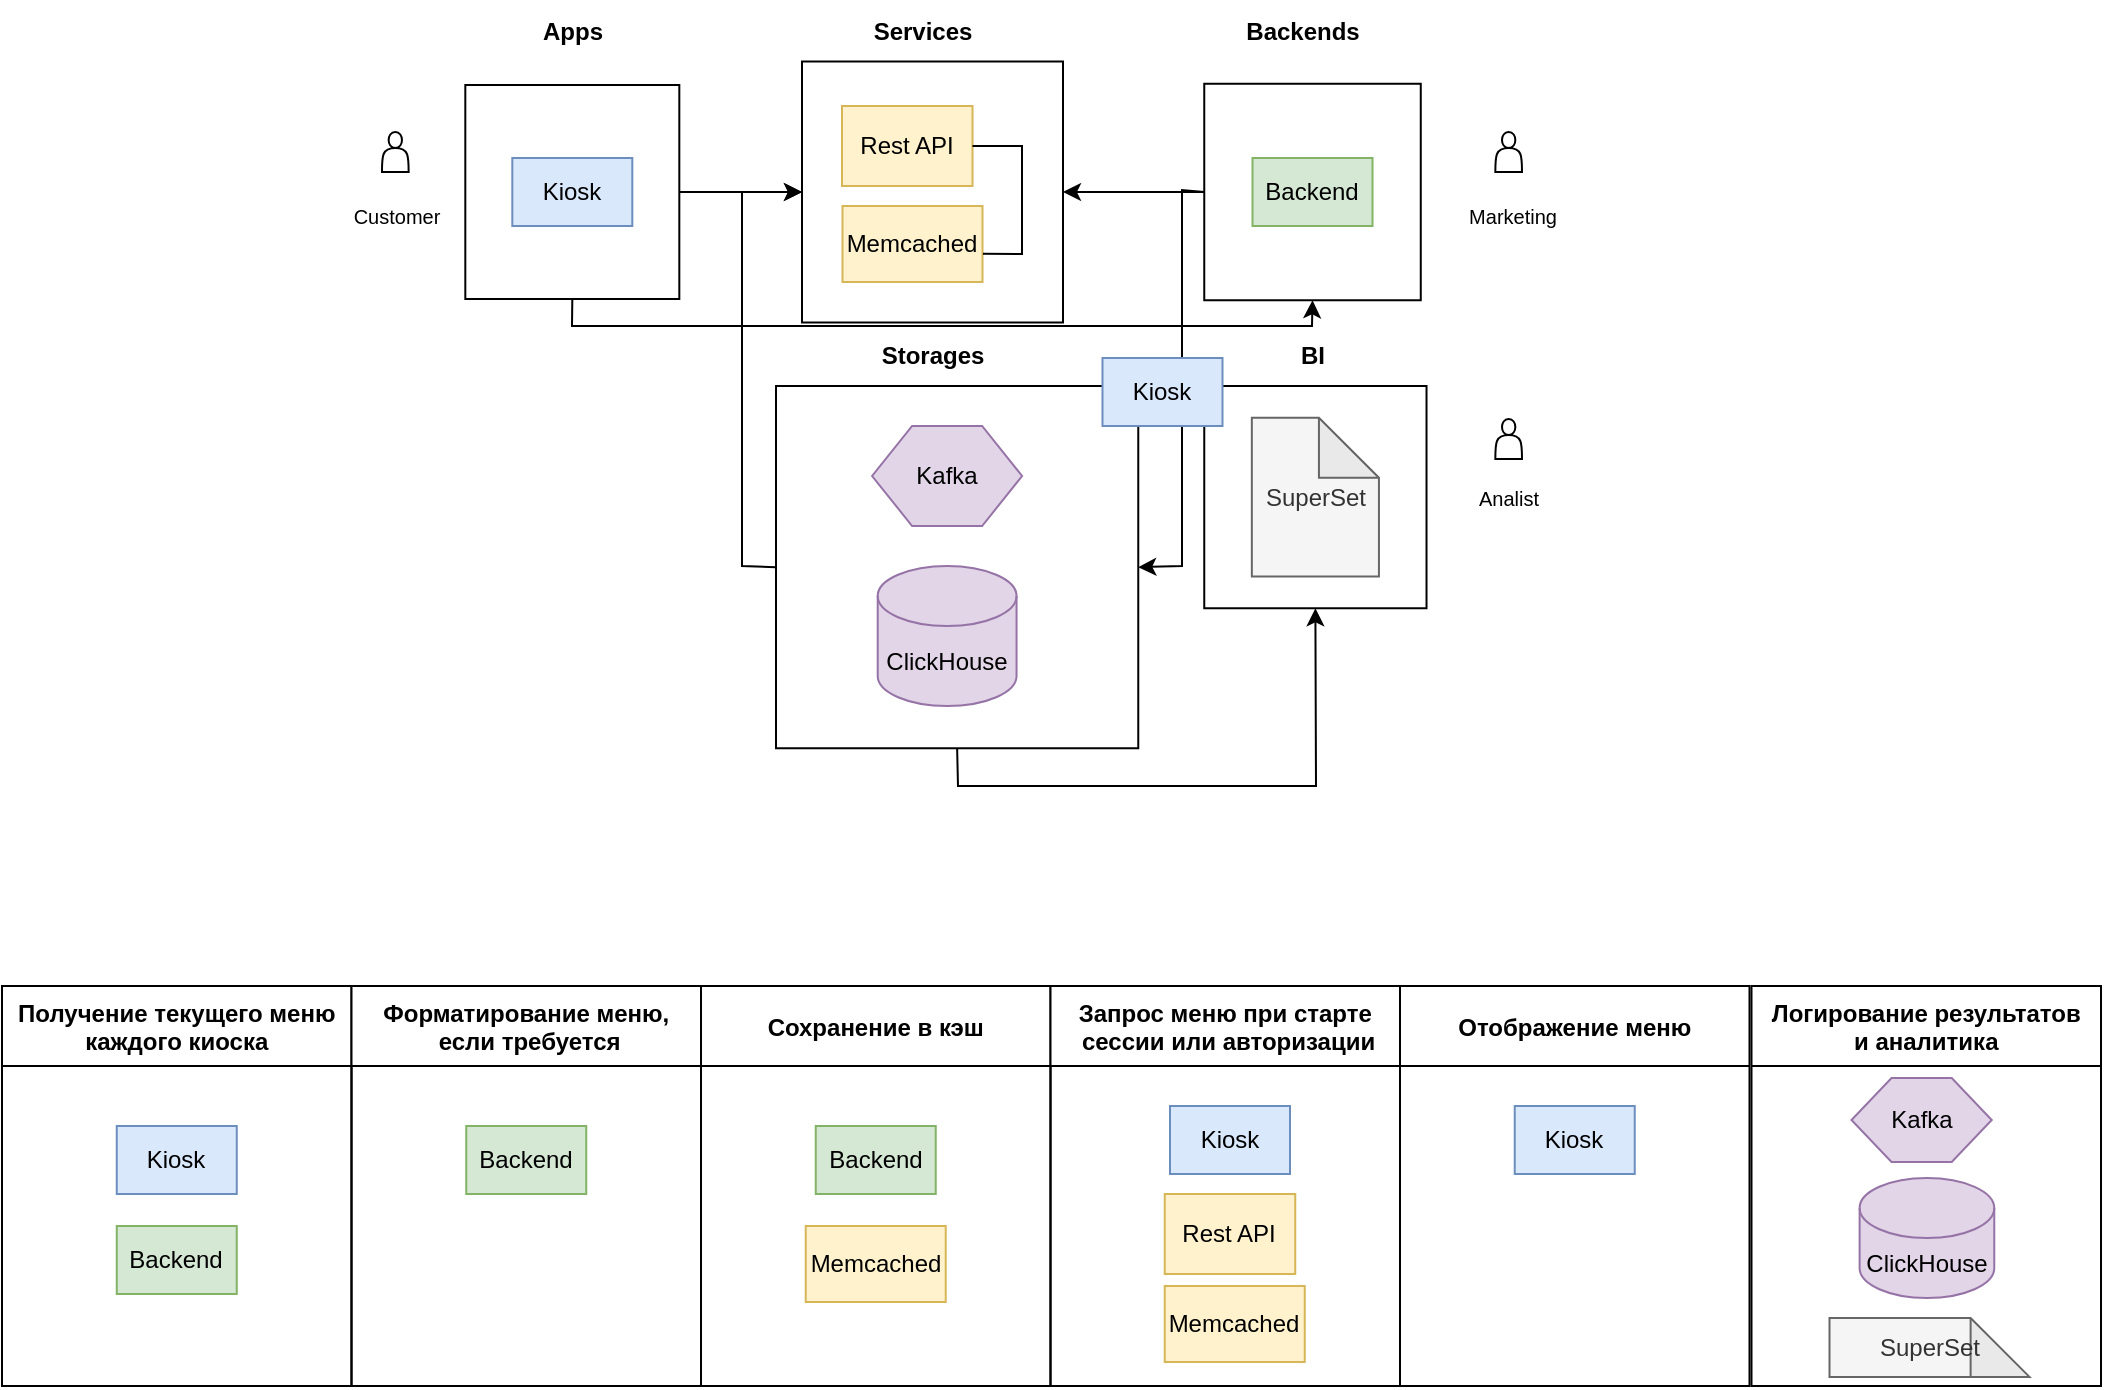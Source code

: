 <mxfile version="22.0.8" type="github">
  <diagram name="Страница — 1" id="uuPunn66r2rukF14f9i6">
    <mxGraphModel dx="2022" dy="632" grid="1" gridSize="10" guides="1" tooltips="1" connect="1" arrows="1" fold="1" page="1" pageScale="1" pageWidth="827" pageHeight="1169" math="0" shadow="0">
      <root>
        <mxCell id="0" />
        <mxCell id="1" parent="0" />
        <mxCell id="czhev17gwFyfPBeKOFzl-35" value="" style="whiteSpace=wrap;html=1;aspect=fixed;fillColor=none;" vertex="1" parent="1">
          <mxGeometry x="237" y="260" width="181.13" height="181.13" as="geometry" />
        </mxCell>
        <mxCell id="czhev17gwFyfPBeKOFzl-47" value="" style="whiteSpace=wrap;html=1;aspect=fixed;fillColor=none;" vertex="1" parent="1">
          <mxGeometry x="451.13" y="260" width="111.13" height="111.13" as="geometry" />
        </mxCell>
        <mxCell id="czhev17gwFyfPBeKOFzl-18" value="" style="whiteSpace=wrap;html=1;aspect=fixed;fillColor=none;" vertex="1" parent="1">
          <mxGeometry x="250" y="97.75" width="130.5" height="130.5" as="geometry" />
        </mxCell>
        <mxCell id="czhev17gwFyfPBeKOFzl-29" style="edgeStyle=orthogonalEdgeStyle;rounded=0;orthogonalLoop=1;jettySize=auto;html=1;entryX=0;entryY=0.5;entryDx=0;entryDy=0;" edge="1" parent="1" source="czhev17gwFyfPBeKOFzl-17" target="czhev17gwFyfPBeKOFzl-18">
          <mxGeometry relative="1" as="geometry" />
        </mxCell>
        <mxCell id="czhev17gwFyfPBeKOFzl-17" value="" style="whiteSpace=wrap;html=1;aspect=fixed;fillColor=none;" vertex="1" parent="1">
          <mxGeometry x="81.66" y="109.5" width="107" height="107" as="geometry" />
        </mxCell>
        <mxCell id="2" value="Kiosk" style="whiteSpace=wrap;strokeWidth=1;fillColor=#dae8fc;strokeColor=#6c8ebf;" parent="1" vertex="1">
          <mxGeometry x="105.16" y="146" width="60" height="34" as="geometry" />
        </mxCell>
        <mxCell id="czhev17gwFyfPBeKOFzl-12" value="Rest API" style="rounded=0;whiteSpace=wrap;html=1;fillColor=#fff2cc;strokeColor=#d6b656;" vertex="1" parent="1">
          <mxGeometry x="270" y="120" width="65.25" height="40" as="geometry" />
        </mxCell>
        <mxCell id="czhev17gwFyfPBeKOFzl-14" value="Memcached" style="rounded=0;whiteSpace=wrap;html=1;fillColor=#fff2cc;strokeColor=#d6b656;" vertex="1" parent="1">
          <mxGeometry x="270.25" y="170" width="70" height="38" as="geometry" />
        </mxCell>
        <mxCell id="czhev17gwFyfPBeKOFzl-16" value="&lt;font style=&quot;font-size: 10px;&quot;&gt;Customer&lt;/font&gt;" style="text;html=1;align=center;verticalAlign=middle;resizable=0;points=[];autosize=1;strokeColor=none;fillColor=none;" vertex="1" parent="1">
          <mxGeometry x="11.66" y="160" width="70" height="30" as="geometry" />
        </mxCell>
        <mxCell id="czhev17gwFyfPBeKOFzl-19" value="" style="shape=actor;whiteSpace=wrap;html=1;" vertex="1" parent="1">
          <mxGeometry x="39.99" y="133" width="13.33" height="20" as="geometry" />
        </mxCell>
        <mxCell id="czhev17gwFyfPBeKOFzl-30" value="" style="endArrow=none;html=1;rounded=0;exitX=1.003;exitY=0.628;exitDx=0;exitDy=0;exitPerimeter=0;" edge="1" parent="1" source="czhev17gwFyfPBeKOFzl-14" target="czhev17gwFyfPBeKOFzl-12">
          <mxGeometry width="50" height="50" relative="1" as="geometry">
            <mxPoint x="380" y="240" as="sourcePoint" />
            <mxPoint x="430" y="190" as="targetPoint" />
            <Array as="points">
              <mxPoint x="360" y="194" />
              <mxPoint x="360" y="140" />
            </Array>
          </mxGeometry>
        </mxCell>
        <mxCell id="czhev17gwFyfPBeKOFzl-34" value="" style="edgeStyle=orthogonalEdgeStyle;rounded=0;orthogonalLoop=1;jettySize=auto;html=1;entryX=1;entryY=0.5;entryDx=0;entryDy=0;" edge="1" parent="1" source="czhev17gwFyfPBeKOFzl-31" target="czhev17gwFyfPBeKOFzl-18">
          <mxGeometry relative="1" as="geometry" />
        </mxCell>
        <mxCell id="czhev17gwFyfPBeKOFzl-31" value="" style="whiteSpace=wrap;html=1;aspect=fixed;fillColor=none;" vertex="1" parent="1">
          <mxGeometry x="451.13" y="108.88" width="108.25" height="108.25" as="geometry" />
        </mxCell>
        <mxCell id="czhev17gwFyfPBeKOFzl-32" value="Backend" style="whiteSpace=wrap;strokeWidth=1;fillColor=#d5e8d4;strokeColor=#82b366;" vertex="1" parent="1">
          <mxGeometry x="475.25" y="146" width="60" height="34" as="geometry" />
        </mxCell>
        <mxCell id="czhev17gwFyfPBeKOFzl-33" value="&lt;span style=&quot;font-size: 10px;&quot;&gt;Marketing&lt;/span&gt;" style="text;html=1;align=center;verticalAlign=middle;resizable=0;points=[];autosize=1;strokeColor=none;fillColor=none;" vertex="1" parent="1">
          <mxGeometry x="570" y="160" width="70" height="30" as="geometry" />
        </mxCell>
        <mxCell id="czhev17gwFyfPBeKOFzl-36" value="Apps" style="text;html=1;align=center;verticalAlign=middle;resizable=0;points=[];autosize=1;strokeColor=none;fillColor=none;fontStyle=1" vertex="1" parent="1">
          <mxGeometry x="110.16" y="67.75" width="50" height="30" as="geometry" />
        </mxCell>
        <mxCell id="czhev17gwFyfPBeKOFzl-37" value="Services" style="text;html=1;align=center;verticalAlign=middle;resizable=0;points=[];autosize=1;strokeColor=none;fillColor=none;fontStyle=1" vertex="1" parent="1">
          <mxGeometry x="275.25" y="67.75" width="70" height="30" as="geometry" />
        </mxCell>
        <mxCell id="czhev17gwFyfPBeKOFzl-38" value="Backends" style="text;html=1;align=center;verticalAlign=middle;resizable=0;points=[];autosize=1;strokeColor=none;fillColor=none;fontStyle=1" vertex="1" parent="1">
          <mxGeometry x="460.25" y="67.75" width="80" height="30" as="geometry" />
        </mxCell>
        <mxCell id="czhev17gwFyfPBeKOFzl-39" value="Storages" style="text;html=1;align=center;verticalAlign=middle;resizable=0;points=[];autosize=1;strokeColor=none;fillColor=none;fontStyle=1" vertex="1" parent="1">
          <mxGeometry x="280.25" y="230" width="70" height="30" as="geometry" />
        </mxCell>
        <mxCell id="czhev17gwFyfPBeKOFzl-42" value="ClickHouse" style="shape=cylinder3;whiteSpace=wrap;html=1;boundedLbl=1;backgroundOutline=1;size=15;fillColor=#e1d5e7;strokeColor=#9673a6;" vertex="1" parent="1">
          <mxGeometry x="287.85" y="350" width="69.43" height="70" as="geometry" />
        </mxCell>
        <mxCell id="czhev17gwFyfPBeKOFzl-43" value="Kafka" style="shape=hexagon;perimeter=hexagonPerimeter2;whiteSpace=wrap;html=1;fixedSize=1;fillColor=#e1d5e7;strokeColor=#9673a6;" vertex="1" parent="1">
          <mxGeometry x="285.06" y="280" width="75" height="50" as="geometry" />
        </mxCell>
        <mxCell id="czhev17gwFyfPBeKOFzl-44" value="" style="endArrow=classic;html=1;rounded=0;exitX=0;exitY=0.5;exitDx=0;exitDy=0;entryX=1;entryY=0.5;entryDx=0;entryDy=0;" edge="1" parent="1" source="czhev17gwFyfPBeKOFzl-31" target="czhev17gwFyfPBeKOFzl-35">
          <mxGeometry width="50" height="50" relative="1" as="geometry">
            <mxPoint x="380" y="320" as="sourcePoint" />
            <mxPoint x="430" y="270" as="targetPoint" />
            <Array as="points">
              <mxPoint x="440" y="162" />
              <mxPoint x="440" y="350" />
            </Array>
          </mxGeometry>
        </mxCell>
        <mxCell id="czhev17gwFyfPBeKOFzl-45" value="" style="endArrow=classic;html=1;rounded=0;exitX=0;exitY=0.5;exitDx=0;exitDy=0;entryX=0;entryY=0.5;entryDx=0;entryDy=0;" edge="1" parent="1" source="czhev17gwFyfPBeKOFzl-35" target="czhev17gwFyfPBeKOFzl-18">
          <mxGeometry width="50" height="50" relative="1" as="geometry">
            <mxPoint x="380" y="320" as="sourcePoint" />
            <mxPoint x="430" y="270" as="targetPoint" />
            <Array as="points">
              <mxPoint x="220" y="350" />
              <mxPoint x="220" y="163" />
            </Array>
          </mxGeometry>
        </mxCell>
        <mxCell id="czhev17gwFyfPBeKOFzl-48" value="BI" style="text;html=1;align=center;verticalAlign=middle;resizable=0;points=[];autosize=1;strokeColor=none;fillColor=none;fontStyle=1" vertex="1" parent="1">
          <mxGeometry x="485.25" y="230" width="40" height="30" as="geometry" />
        </mxCell>
        <mxCell id="czhev17gwFyfPBeKOFzl-51" value="SuperSet" style="shape=note;whiteSpace=wrap;html=1;backgroundOutline=1;darkOpacity=0.05;fillColor=#f5f5f5;fontColor=#333333;strokeColor=#666666;" vertex="1" parent="1">
          <mxGeometry x="474.92" y="275.84" width="63.55" height="79.44" as="geometry" />
        </mxCell>
        <mxCell id="czhev17gwFyfPBeKOFzl-52" value="" style="shape=actor;whiteSpace=wrap;html=1;" vertex="1" parent="1">
          <mxGeometry x="596.67" y="133" width="13.33" height="20" as="geometry" />
        </mxCell>
        <mxCell id="czhev17gwFyfPBeKOFzl-55" value="" style="endArrow=classic;html=1;rounded=0;exitX=0.5;exitY=1;exitDx=0;exitDy=0;entryX=0.5;entryY=1;entryDx=0;entryDy=0;" edge="1" parent="1" source="czhev17gwFyfPBeKOFzl-35" target="czhev17gwFyfPBeKOFzl-47">
          <mxGeometry width="50" height="50" relative="1" as="geometry">
            <mxPoint x="401.13" y="510" as="sourcePoint" />
            <mxPoint x="451.13" y="460" as="targetPoint" />
            <Array as="points">
              <mxPoint x="328" y="460" />
              <mxPoint x="507" y="460" />
            </Array>
          </mxGeometry>
        </mxCell>
        <mxCell id="czhev17gwFyfPBeKOFzl-56" value="" style="shape=actor;whiteSpace=wrap;html=1;" vertex="1" parent="1">
          <mxGeometry x="596.67" y="276.5" width="13.33" height="20" as="geometry" />
        </mxCell>
        <mxCell id="czhev17gwFyfPBeKOFzl-57" value="&lt;span style=&quot;font-size: 10px;&quot;&gt;Analist&lt;/span&gt;" style="text;html=1;align=center;verticalAlign=middle;resizable=0;points=[];autosize=1;strokeColor=none;fillColor=none;" vertex="1" parent="1">
          <mxGeometry x="578.34" y="300.56" width="50" height="30" as="geometry" />
        </mxCell>
        <mxCell id="czhev17gwFyfPBeKOFzl-58" value="Получение текущего меню &#xa;каждого киоска" style="swimlane;startSize=40;" vertex="1" parent="1">
          <mxGeometry x="-150" y="560" width="174.75" height="200" as="geometry" />
        </mxCell>
        <mxCell id="czhev17gwFyfPBeKOFzl-66" value="Kiosk" style="whiteSpace=wrap;strokeWidth=1;fillColor=#dae8fc;strokeColor=#6c8ebf;" vertex="1" parent="czhev17gwFyfPBeKOFzl-58">
          <mxGeometry x="57.38" y="70" width="60" height="34" as="geometry" />
        </mxCell>
        <mxCell id="czhev17gwFyfPBeKOFzl-69" value="Backend" style="whiteSpace=wrap;strokeWidth=1;fillColor=#d5e8d4;strokeColor=#82b366;" vertex="1" parent="czhev17gwFyfPBeKOFzl-58">
          <mxGeometry x="57.38" y="120" width="60" height="34" as="geometry" />
        </mxCell>
        <mxCell id="czhev17gwFyfPBeKOFzl-59" value="Форматирование меню,&#xa; если требуется" style="swimlane;startSize=40;" vertex="1" parent="1">
          <mxGeometry x="24.75" y="560" width="174.75" height="200" as="geometry" />
        </mxCell>
        <mxCell id="czhev17gwFyfPBeKOFzl-73" value="Backend" style="whiteSpace=wrap;strokeWidth=1;fillColor=#d5e8d4;strokeColor=#82b366;" vertex="1" parent="czhev17gwFyfPBeKOFzl-59">
          <mxGeometry x="57.37" y="70" width="60" height="34" as="geometry" />
        </mxCell>
        <mxCell id="czhev17gwFyfPBeKOFzl-60" value="Сохранение в кэш" style="swimlane;startSize=40;" vertex="1" parent="1">
          <mxGeometry x="199.5" y="560" width="174.75" height="200" as="geometry" />
        </mxCell>
        <mxCell id="czhev17gwFyfPBeKOFzl-74" value="Backend" style="whiteSpace=wrap;strokeWidth=1;fillColor=#d5e8d4;strokeColor=#82b366;" vertex="1" parent="czhev17gwFyfPBeKOFzl-60">
          <mxGeometry x="57.37" y="70" width="60" height="34" as="geometry" />
        </mxCell>
        <mxCell id="czhev17gwFyfPBeKOFzl-79" value="Memcached" style="rounded=0;whiteSpace=wrap;html=1;fillColor=#fff2cc;strokeColor=#d6b656;" vertex="1" parent="czhev17gwFyfPBeKOFzl-60">
          <mxGeometry x="52.37" y="120" width="70" height="38" as="geometry" />
        </mxCell>
        <mxCell id="czhev17gwFyfPBeKOFzl-61" value="Запрос меню при старте&#xa; сессии или авторизации" style="swimlane;startSize=40;" vertex="1" parent="1">
          <mxGeometry x="374.25" y="560" width="174.75" height="200" as="geometry" />
        </mxCell>
        <mxCell id="czhev17gwFyfPBeKOFzl-84" value="Kiosk" style="whiteSpace=wrap;strokeWidth=1;fillColor=#dae8fc;strokeColor=#6c8ebf;" vertex="1" parent="czhev17gwFyfPBeKOFzl-61">
          <mxGeometry x="59.75" y="60" width="60" height="34" as="geometry" />
        </mxCell>
        <mxCell id="czhev17gwFyfPBeKOFzl-87" value="Rest API" style="rounded=0;whiteSpace=wrap;html=1;fillColor=#fff2cc;strokeColor=#d6b656;" vertex="1" parent="czhev17gwFyfPBeKOFzl-61">
          <mxGeometry x="57.12" y="104" width="65.25" height="40" as="geometry" />
        </mxCell>
        <mxCell id="czhev17gwFyfPBeKOFzl-88" value="Memcached" style="rounded=0;whiteSpace=wrap;html=1;fillColor=#fff2cc;strokeColor=#d6b656;" vertex="1" parent="czhev17gwFyfPBeKOFzl-61">
          <mxGeometry x="57.12" y="150" width="70" height="38" as="geometry" />
        </mxCell>
        <mxCell id="czhev17gwFyfPBeKOFzl-63" value="" style="endArrow=classic;html=1;rounded=0;exitX=0.5;exitY=1;exitDx=0;exitDy=0;entryX=0.5;entryY=1;entryDx=0;entryDy=0;" edge="1" parent="1" source="czhev17gwFyfPBeKOFzl-17" target="czhev17gwFyfPBeKOFzl-31">
          <mxGeometry width="50" height="50" relative="1" as="geometry">
            <mxPoint x="340" y="250" as="sourcePoint" />
            <mxPoint x="390" y="200" as="targetPoint" />
            <Array as="points">
              <mxPoint x="135" y="230" />
              <mxPoint x="505" y="230" />
            </Array>
          </mxGeometry>
        </mxCell>
        <mxCell id="czhev17gwFyfPBeKOFzl-64" value="Отображение меню" style="swimlane;startSize=40;" vertex="1" parent="1">
          <mxGeometry x="549" y="560" width="174.75" height="200" as="geometry" />
        </mxCell>
        <mxCell id="czhev17gwFyfPBeKOFzl-89" value="Kiosk" style="whiteSpace=wrap;strokeWidth=1;fillColor=#dae8fc;strokeColor=#6c8ebf;" vertex="1" parent="czhev17gwFyfPBeKOFzl-64">
          <mxGeometry x="57.37" y="60" width="60" height="34" as="geometry" />
        </mxCell>
        <mxCell id="czhev17gwFyfPBeKOFzl-65" value="Логирование результатов&#xa;и аналитика" style="swimlane;startSize=40;" vertex="1" parent="1">
          <mxGeometry x="724.75" y="560" width="174.75" height="200" as="geometry" />
        </mxCell>
        <mxCell id="czhev17gwFyfPBeKOFzl-90" value="Kafka" style="shape=hexagon;perimeter=hexagonPerimeter2;whiteSpace=wrap;html=1;fixedSize=1;fillColor=#e1d5e7;strokeColor=#9673a6;" vertex="1" parent="czhev17gwFyfPBeKOFzl-65">
          <mxGeometry x="50" y="46" width="70.12" height="42" as="geometry" />
        </mxCell>
        <mxCell id="czhev17gwFyfPBeKOFzl-91" value="ClickHouse" style="shape=cylinder3;whiteSpace=wrap;html=1;boundedLbl=1;backgroundOutline=1;size=15;fillColor=#e1d5e7;strokeColor=#9673a6;" vertex="1" parent="czhev17gwFyfPBeKOFzl-65">
          <mxGeometry x="54.06" y="96" width="67.33" height="60" as="geometry" />
        </mxCell>
        <mxCell id="czhev17gwFyfPBeKOFzl-92" value="SuperSet" style="shape=note;whiteSpace=wrap;html=1;backgroundOutline=1;darkOpacity=0.05;fillColor=#f5f5f5;fontColor=#333333;strokeColor=#666666;" vertex="1" parent="czhev17gwFyfPBeKOFzl-65">
          <mxGeometry x="39" y="166" width="100" height="29.44" as="geometry" />
        </mxCell>
        <mxCell id="czhev17gwFyfPBeKOFzl-80" value="Kiosk" style="whiteSpace=wrap;strokeWidth=1;fillColor=#dae8fc;strokeColor=#6c8ebf;" vertex="1" parent="1">
          <mxGeometry x="400.25" y="246" width="60" height="34" as="geometry" />
        </mxCell>
      </root>
    </mxGraphModel>
  </diagram>
</mxfile>
